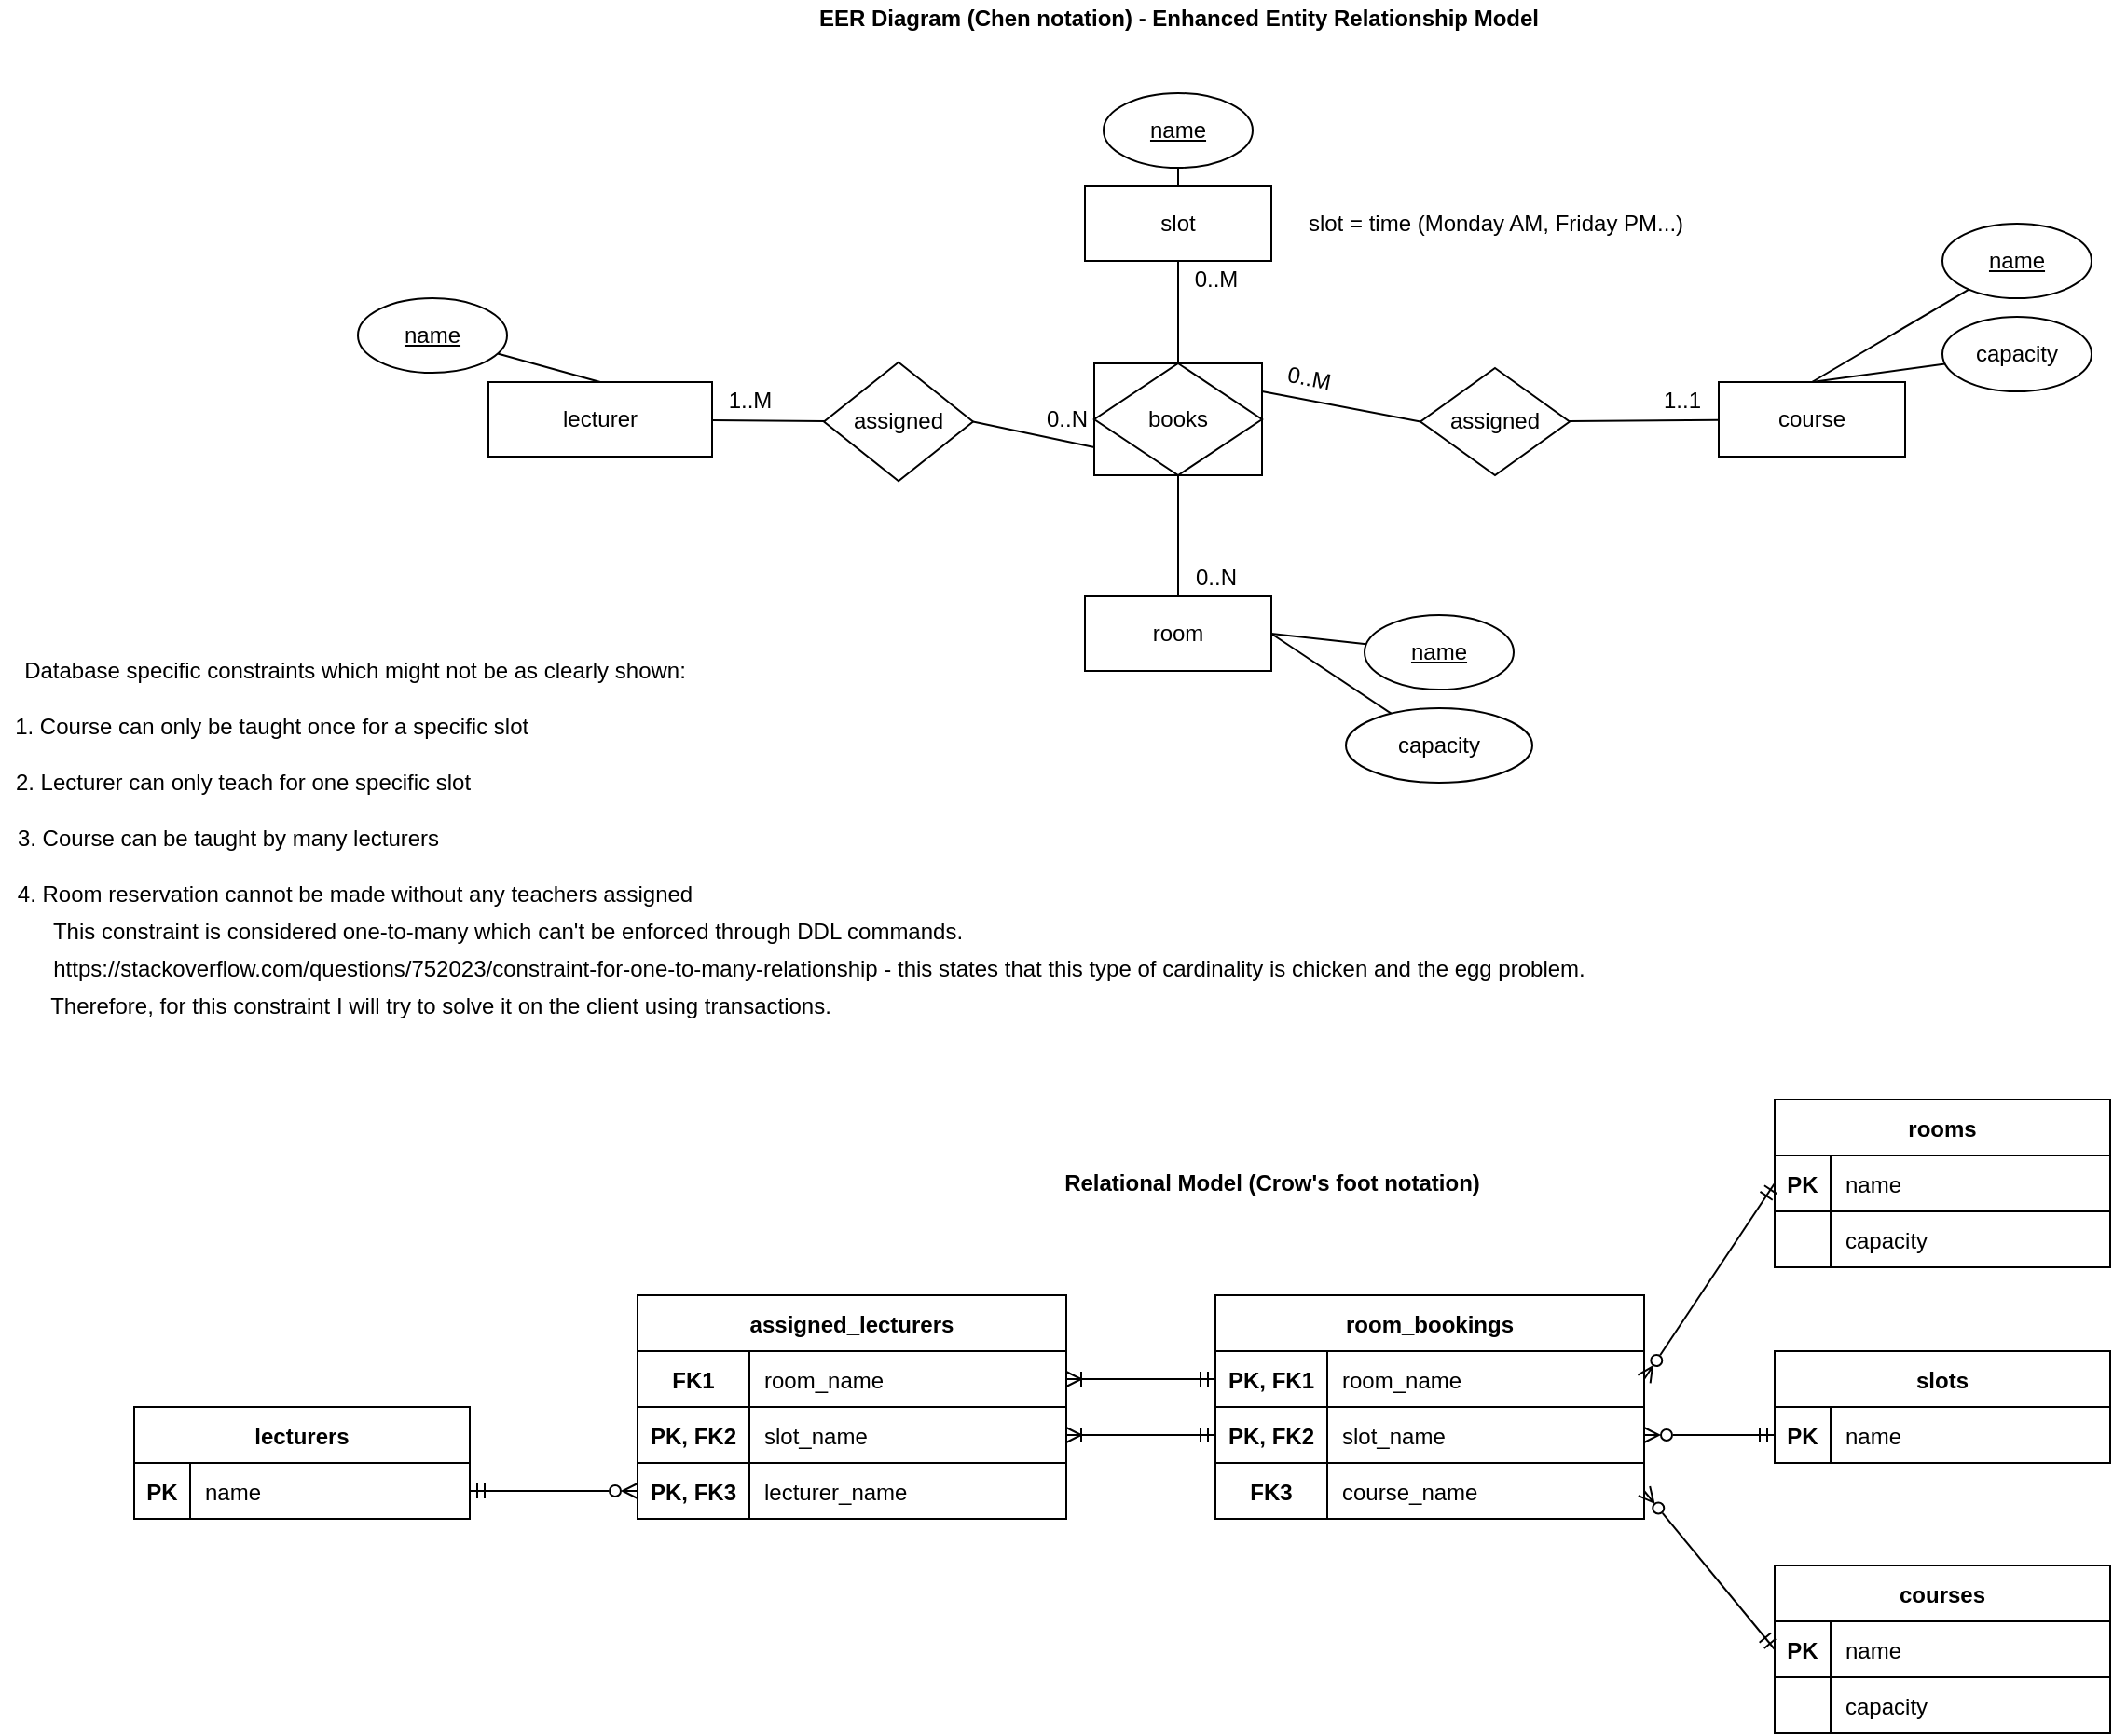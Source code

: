 <mxfile version="17.4.0" type="device"><diagram id="EXqV3clq7PbEx-QNDwqd" name="Page-1"><mxGraphModel dx="2579" dy="960" grid="1" gridSize="10" guides="1" tooltips="1" connect="1" arrows="1" fold="1" page="1" pageScale="1" pageWidth="850" pageHeight="1100" math="0" shadow="0"><root><mxCell id="0"/><mxCell id="1" parent="0"/><mxCell id="NSnM8pukA16PaApSw-32-4" value="" style="edgeStyle=none;rounded=0;orthogonalLoop=1;jettySize=auto;html=1;endArrow=none;endFill=0;exitX=0.5;exitY=0;exitDx=0;exitDy=0;" edge="1" parent="1" source="NSnM8pukA16PaApSw-32-2" target="NSnM8pukA16PaApSw-32-3"><mxGeometry relative="1" as="geometry"/></mxCell><mxCell id="NSnM8pukA16PaApSw-32-6" value="" style="edgeStyle=none;rounded=0;orthogonalLoop=1;jettySize=auto;html=1;endArrow=none;endFill=0;exitX=0.5;exitY=0;exitDx=0;exitDy=0;" edge="1" parent="1" source="NSnM8pukA16PaApSw-32-2" target="NSnM8pukA16PaApSw-32-5"><mxGeometry relative="1" as="geometry"/></mxCell><mxCell id="NSnM8pukA16PaApSw-32-135" value="" style="edgeStyle=none;rounded=0;orthogonalLoop=1;jettySize=auto;html=1;startArrow=none;startFill=0;endArrow=none;endFill=0;strokeColor=default;" edge="1" parent="1" source="NSnM8pukA16PaApSw-32-2" target="NSnM8pukA16PaApSw-32-134"><mxGeometry relative="1" as="geometry"/></mxCell><mxCell id="NSnM8pukA16PaApSw-32-2" value="course" style="whiteSpace=wrap;html=1;align=center;" vertex="1" parent="1"><mxGeometry x="400" y="245" width="100" height="40" as="geometry"/></mxCell><mxCell id="NSnM8pukA16PaApSw-32-3" value="&lt;u&gt;name&lt;/u&gt;" style="ellipse;whiteSpace=wrap;html=1;" vertex="1" parent="1"><mxGeometry x="520" y="160" width="80" height="40" as="geometry"/></mxCell><mxCell id="NSnM8pukA16PaApSw-32-5" value="capacity" style="ellipse;whiteSpace=wrap;html=1;" vertex="1" parent="1"><mxGeometry x="520" y="210" width="80" height="40" as="geometry"/></mxCell><mxCell id="NSnM8pukA16PaApSw-32-9" value="" style="edgeStyle=none;rounded=0;orthogonalLoop=1;jettySize=auto;html=1;endArrow=none;endFill=0;exitX=1;exitY=0.5;exitDx=0;exitDy=0;" edge="1" parent="1" source="NSnM8pukA16PaApSw-32-7" target="NSnM8pukA16PaApSw-32-8"><mxGeometry relative="1" as="geometry"/></mxCell><mxCell id="NSnM8pukA16PaApSw-32-11" value="" style="edgeStyle=none;rounded=0;orthogonalLoop=1;jettySize=auto;html=1;endArrow=none;endFill=0;exitX=1;exitY=0.5;exitDx=0;exitDy=0;" edge="1" parent="1" source="NSnM8pukA16PaApSw-32-7" target="NSnM8pukA16PaApSw-32-10"><mxGeometry relative="1" as="geometry"/></mxCell><mxCell id="NSnM8pukA16PaApSw-32-128" value="" style="edgeStyle=none;rounded=0;orthogonalLoop=1;jettySize=auto;html=1;startArrow=none;startFill=0;endArrow=none;endFill=0;strokeColor=default;entryX=0.5;entryY=1;entryDx=0;entryDy=0;" edge="1" parent="1" source="NSnM8pukA16PaApSw-32-7" target="NSnM8pukA16PaApSw-32-133"><mxGeometry relative="1" as="geometry"><mxPoint x="110" y="300" as="targetPoint"/></mxGeometry></mxCell><mxCell id="NSnM8pukA16PaApSw-32-7" value="room" style="rounded=0;whiteSpace=wrap;html=1;" vertex="1" parent="1"><mxGeometry x="60" y="360" width="100" height="40" as="geometry"/></mxCell><mxCell id="NSnM8pukA16PaApSw-32-8" value="&lt;u&gt;name&lt;/u&gt;" style="ellipse;whiteSpace=wrap;html=1;rounded=0;" vertex="1" parent="1"><mxGeometry x="210" y="370" width="80" height="40" as="geometry"/></mxCell><mxCell id="NSnM8pukA16PaApSw-32-10" value="capacity" style="ellipse;whiteSpace=wrap;html=1;rounded=0;" vertex="1" parent="1"><mxGeometry x="200" y="420" width="100" height="40" as="geometry"/></mxCell><mxCell id="NSnM8pukA16PaApSw-32-21" value="" style="edgeStyle=none;rounded=0;orthogonalLoop=1;jettySize=auto;html=1;endArrow=none;endFill=0;exitX=0.5;exitY=0;exitDx=0;exitDy=0;" edge="1" parent="1" source="NSnM8pukA16PaApSw-32-19" target="NSnM8pukA16PaApSw-32-20"><mxGeometry relative="1" as="geometry"/></mxCell><mxCell id="NSnM8pukA16PaApSw-32-142" value="" style="edgeStyle=none;rounded=0;orthogonalLoop=1;jettySize=auto;html=1;startArrow=none;startFill=0;endArrow=none;endFill=0;strokeColor=default;" edge="1" parent="1" source="NSnM8pukA16PaApSw-32-19" target="NSnM8pukA16PaApSw-32-141"><mxGeometry relative="1" as="geometry"/></mxCell><mxCell id="NSnM8pukA16PaApSw-32-19" value="lecturer" style="rounded=0;whiteSpace=wrap;html=1;" vertex="1" parent="1"><mxGeometry x="-260" y="245" width="120" height="40" as="geometry"/></mxCell><mxCell id="NSnM8pukA16PaApSw-32-20" value="&lt;u&gt;name&lt;/u&gt;" style="ellipse;whiteSpace=wrap;html=1;rounded=0;" vertex="1" parent="1"><mxGeometry x="-330" y="200" width="80" height="40" as="geometry"/></mxCell><mxCell id="NSnM8pukA16PaApSw-32-29" value="rooms" style="shape=table;startSize=30;container=1;collapsible=1;childLayout=tableLayout;fixedRows=1;rowLines=0;fontStyle=1;align=center;resizeLast=1;" vertex="1" parent="1"><mxGeometry x="430" y="630" width="180" height="90" as="geometry"><mxRectangle x="120" y="750" width="70" height="30" as="alternateBounds"/></mxGeometry></mxCell><mxCell id="NSnM8pukA16PaApSw-32-30" value="" style="shape=tableRow;horizontal=0;startSize=0;swimlaneHead=0;swimlaneBody=0;fillColor=none;collapsible=0;dropTarget=0;points=[[0,0.5],[1,0.5]];portConstraint=eastwest;top=0;left=0;right=0;bottom=1;" vertex="1" parent="NSnM8pukA16PaApSw-32-29"><mxGeometry y="30" width="180" height="30" as="geometry"/></mxCell><mxCell id="NSnM8pukA16PaApSw-32-31" value="PK" style="shape=partialRectangle;connectable=0;fillColor=none;top=0;left=0;bottom=0;right=0;fontStyle=1;overflow=hidden;" vertex="1" parent="NSnM8pukA16PaApSw-32-30"><mxGeometry width="30" height="30" as="geometry"><mxRectangle width="30" height="30" as="alternateBounds"/></mxGeometry></mxCell><mxCell id="NSnM8pukA16PaApSw-32-32" value="name" style="shape=partialRectangle;connectable=0;fillColor=none;top=0;left=0;bottom=0;right=0;align=left;spacingLeft=6;fontStyle=0;overflow=hidden;" vertex="1" parent="NSnM8pukA16PaApSw-32-30"><mxGeometry x="30" width="150" height="30" as="geometry"><mxRectangle width="150" height="30" as="alternateBounds"/></mxGeometry></mxCell><mxCell id="NSnM8pukA16PaApSw-32-33" value="" style="shape=tableRow;horizontal=0;startSize=0;swimlaneHead=0;swimlaneBody=0;fillColor=none;collapsible=0;dropTarget=0;points=[[0,0.5],[1,0.5]];portConstraint=eastwest;top=0;left=0;right=0;bottom=0;" vertex="1" parent="NSnM8pukA16PaApSw-32-29"><mxGeometry y="60" width="180" height="30" as="geometry"/></mxCell><mxCell id="NSnM8pukA16PaApSw-32-34" value="" style="shape=partialRectangle;connectable=0;fillColor=none;top=0;left=0;bottom=0;right=0;editable=1;overflow=hidden;" vertex="1" parent="NSnM8pukA16PaApSw-32-33"><mxGeometry width="30" height="30" as="geometry"><mxRectangle width="30" height="30" as="alternateBounds"/></mxGeometry></mxCell><mxCell id="NSnM8pukA16PaApSw-32-35" value="capacity" style="shape=partialRectangle;connectable=0;fillColor=none;top=0;left=0;bottom=0;right=0;align=left;spacingLeft=6;overflow=hidden;" vertex="1" parent="NSnM8pukA16PaApSw-32-33"><mxGeometry x="30" width="150" height="30" as="geometry"><mxRectangle width="150" height="30" as="alternateBounds"/></mxGeometry></mxCell><mxCell id="NSnM8pukA16PaApSw-32-42" value="courses" style="shape=table;startSize=30;container=1;collapsible=1;childLayout=tableLayout;fixedRows=1;rowLines=0;fontStyle=1;align=center;resizeLast=1;" vertex="1" parent="1"><mxGeometry x="430" y="880" width="180" height="90" as="geometry"><mxRectangle x="120" y="750" width="70" height="30" as="alternateBounds"/></mxGeometry></mxCell><mxCell id="NSnM8pukA16PaApSw-32-43" value="" style="shape=tableRow;horizontal=0;startSize=0;swimlaneHead=0;swimlaneBody=0;fillColor=none;collapsible=0;dropTarget=0;points=[[0,0.5],[1,0.5]];portConstraint=eastwest;top=0;left=0;right=0;bottom=1;" vertex="1" parent="NSnM8pukA16PaApSw-32-42"><mxGeometry y="30" width="180" height="30" as="geometry"/></mxCell><mxCell id="NSnM8pukA16PaApSw-32-44" value="PK" style="shape=partialRectangle;connectable=0;fillColor=none;top=0;left=0;bottom=0;right=0;fontStyle=1;overflow=hidden;" vertex="1" parent="NSnM8pukA16PaApSw-32-43"><mxGeometry width="30" height="30" as="geometry"><mxRectangle width="30" height="30" as="alternateBounds"/></mxGeometry></mxCell><mxCell id="NSnM8pukA16PaApSw-32-45" value="name" style="shape=partialRectangle;connectable=0;fillColor=none;top=0;left=0;bottom=0;right=0;align=left;spacingLeft=6;fontStyle=0;overflow=hidden;" vertex="1" parent="NSnM8pukA16PaApSw-32-43"><mxGeometry x="30" width="150" height="30" as="geometry"><mxRectangle width="150" height="30" as="alternateBounds"/></mxGeometry></mxCell><mxCell id="NSnM8pukA16PaApSw-32-46" value="" style="shape=tableRow;horizontal=0;startSize=0;swimlaneHead=0;swimlaneBody=0;fillColor=none;collapsible=0;dropTarget=0;points=[[0,0.5],[1,0.5]];portConstraint=eastwest;top=0;left=0;right=0;bottom=0;" vertex="1" parent="NSnM8pukA16PaApSw-32-42"><mxGeometry y="60" width="180" height="30" as="geometry"/></mxCell><mxCell id="NSnM8pukA16PaApSw-32-47" value="" style="shape=partialRectangle;connectable=0;fillColor=none;top=0;left=0;bottom=0;right=0;editable=1;overflow=hidden;" vertex="1" parent="NSnM8pukA16PaApSw-32-46"><mxGeometry width="30" height="30" as="geometry"><mxRectangle width="30" height="30" as="alternateBounds"/></mxGeometry></mxCell><mxCell id="NSnM8pukA16PaApSw-32-48" value="capacity" style="shape=partialRectangle;connectable=0;fillColor=none;top=0;left=0;bottom=0;right=0;align=left;spacingLeft=6;overflow=hidden;" vertex="1" parent="NSnM8pukA16PaApSw-32-46"><mxGeometry x="30" width="150" height="30" as="geometry"><mxRectangle width="150" height="30" as="alternateBounds"/></mxGeometry></mxCell><mxCell id="NSnM8pukA16PaApSw-32-157" style="edgeStyle=none;rounded=0;orthogonalLoop=1;jettySize=auto;html=1;exitX=1;exitY=0.5;exitDx=0;exitDy=0;entryX=0;entryY=0.5;entryDx=0;entryDy=0;startArrow=ERzeroToMany;startFill=0;endArrow=ERmandOne;endFill=0;strokeColor=default;" edge="1" parent="1" source="NSnM8pukA16PaApSw-32-97" target="NSnM8pukA16PaApSw-32-150"><mxGeometry relative="1" as="geometry"/></mxCell><mxCell id="NSnM8pukA16PaApSw-32-65" value="room_bookings" style="shape=table;startSize=30;container=1;collapsible=1;childLayout=tableLayout;fixedRows=1;rowLines=0;fontStyle=1;align=center;resizeLast=1;" vertex="1" parent="1"><mxGeometry x="130" y="735" width="230" height="120" as="geometry"/></mxCell><mxCell id="NSnM8pukA16PaApSw-32-66" value="" style="shape=tableRow;horizontal=0;startSize=0;swimlaneHead=0;swimlaneBody=0;fillColor=none;collapsible=0;dropTarget=0;points=[[0,0.5],[1,0.5]];portConstraint=eastwest;top=0;left=0;right=0;bottom=1;" vertex="1" parent="NSnM8pukA16PaApSw-32-65"><mxGeometry y="30" width="230" height="30" as="geometry"/></mxCell><mxCell id="NSnM8pukA16PaApSw-32-67" value="PK, FK1" style="shape=partialRectangle;connectable=0;fillColor=none;top=0;left=0;bottom=0;right=0;fontStyle=1;overflow=hidden;" vertex="1" parent="NSnM8pukA16PaApSw-32-66"><mxGeometry width="60" height="30" as="geometry"><mxRectangle width="60" height="30" as="alternateBounds"/></mxGeometry></mxCell><mxCell id="NSnM8pukA16PaApSw-32-68" value="room_name" style="shape=partialRectangle;connectable=0;fillColor=none;top=0;left=0;bottom=0;right=0;align=left;spacingLeft=6;fontStyle=0;overflow=hidden;" vertex="1" parent="NSnM8pukA16PaApSw-32-66"><mxGeometry x="60" width="170" height="30" as="geometry"><mxRectangle width="170" height="30" as="alternateBounds"/></mxGeometry></mxCell><mxCell id="NSnM8pukA16PaApSw-32-97" style="shape=tableRow;horizontal=0;startSize=0;swimlaneHead=0;swimlaneBody=0;fillColor=none;collapsible=0;dropTarget=0;points=[[0,0.5],[1,0.5]];portConstraint=eastwest;top=0;left=0;right=0;bottom=1;" vertex="1" parent="NSnM8pukA16PaApSw-32-65"><mxGeometry y="60" width="230" height="30" as="geometry"/></mxCell><mxCell id="NSnM8pukA16PaApSw-32-98" value="PK, FK2" style="shape=partialRectangle;connectable=0;fillColor=none;top=0;left=0;bottom=0;right=0;fontStyle=1;overflow=hidden;" vertex="1" parent="NSnM8pukA16PaApSw-32-97"><mxGeometry width="60" height="30" as="geometry"><mxRectangle width="60" height="30" as="alternateBounds"/></mxGeometry></mxCell><mxCell id="NSnM8pukA16PaApSw-32-99" value="slot_name" style="shape=partialRectangle;connectable=0;fillColor=none;top=0;left=0;bottom=0;right=0;align=left;spacingLeft=6;fontStyle=0;overflow=hidden;" vertex="1" parent="NSnM8pukA16PaApSw-32-97"><mxGeometry x="60" width="170" height="30" as="geometry"><mxRectangle width="170" height="30" as="alternateBounds"/></mxGeometry></mxCell><mxCell id="NSnM8pukA16PaApSw-32-119" style="shape=tableRow;horizontal=0;startSize=0;swimlaneHead=0;swimlaneBody=0;fillColor=none;collapsible=0;dropTarget=0;points=[[0,0.5],[1,0.5]];portConstraint=eastwest;top=0;left=0;right=0;bottom=1;" vertex="1" parent="NSnM8pukA16PaApSw-32-65"><mxGeometry y="90" width="230" height="30" as="geometry"/></mxCell><mxCell id="NSnM8pukA16PaApSw-32-120" value="FK3" style="shape=partialRectangle;connectable=0;fillColor=none;top=0;left=0;bottom=0;right=0;fontStyle=1;overflow=hidden;" vertex="1" parent="NSnM8pukA16PaApSw-32-119"><mxGeometry width="60" height="30" as="geometry"><mxRectangle width="60" height="30" as="alternateBounds"/></mxGeometry></mxCell><mxCell id="NSnM8pukA16PaApSw-32-121" value="course_name" style="shape=partialRectangle;connectable=0;fillColor=none;top=0;left=0;bottom=0;right=0;align=left;spacingLeft=6;fontStyle=0;overflow=hidden;" vertex="1" parent="NSnM8pukA16PaApSw-32-119"><mxGeometry x="60" width="170" height="30" as="geometry"><mxRectangle width="170" height="30" as="alternateBounds"/></mxGeometry></mxCell><mxCell id="NSnM8pukA16PaApSw-32-123" style="rounded=0;orthogonalLoop=1;jettySize=auto;html=1;exitX=0;exitY=0.5;exitDx=0;exitDy=0;startArrow=ERmandOne;startFill=0;endArrow=ERzeroToMany;endFill=0;strokeColor=default;entryX=1;entryY=0.5;entryDx=0;entryDy=0;" edge="1" parent="1" source="NSnM8pukA16PaApSw-32-30" target="NSnM8pukA16PaApSw-32-66"><mxGeometry relative="1" as="geometry"><mxPoint x="430" y="880" as="targetPoint"/></mxGeometry></mxCell><mxCell id="NSnM8pukA16PaApSw-32-126" value="" style="edgeStyle=none;rounded=0;orthogonalLoop=1;jettySize=auto;html=1;startArrow=none;startFill=0;endArrow=none;endFill=0;strokeColor=default;" edge="1" parent="1" source="NSnM8pukA16PaApSw-32-124" target="NSnM8pukA16PaApSw-32-125"><mxGeometry relative="1" as="geometry"/></mxCell><mxCell id="NSnM8pukA16PaApSw-32-129" style="edgeStyle=none;rounded=0;orthogonalLoop=1;jettySize=auto;html=1;exitX=0.5;exitY=1;exitDx=0;exitDy=0;entryX=0.5;entryY=0;entryDx=0;entryDy=0;startArrow=none;startFill=0;endArrow=none;endFill=0;strokeColor=default;" edge="1" parent="1" source="NSnM8pukA16PaApSw-32-124" target="NSnM8pukA16PaApSw-32-133"><mxGeometry relative="1" as="geometry"><mxPoint x="110" y="230" as="targetPoint"/></mxGeometry></mxCell><mxCell id="NSnM8pukA16PaApSw-32-124" value="slot" style="whiteSpace=wrap;html=1;align=center;" vertex="1" parent="1"><mxGeometry x="60" y="140" width="100" height="40" as="geometry"/></mxCell><mxCell id="NSnM8pukA16PaApSw-32-125" value="&lt;u&gt;name&lt;/u&gt;" style="ellipse;whiteSpace=wrap;html=1;" vertex="1" parent="1"><mxGeometry x="70" y="90" width="80" height="40" as="geometry"/></mxCell><mxCell id="NSnM8pukA16PaApSw-32-130" value="0..N" style="text;html=1;align=center;verticalAlign=middle;resizable=0;points=[];autosize=1;strokeColor=none;fillColor=none;" vertex="1" parent="1"><mxGeometry x="110" y="340" width="40" height="20" as="geometry"/></mxCell><mxCell id="NSnM8pukA16PaApSw-32-131" value="0..M" style="text;html=1;align=center;verticalAlign=middle;resizable=0;points=[];autosize=1;strokeColor=none;fillColor=none;" vertex="1" parent="1"><mxGeometry x="110" y="180" width="40" height="20" as="geometry"/></mxCell><mxCell id="NSnM8pukA16PaApSw-32-133" value="books" style="shape=associativeEntity;whiteSpace=wrap;html=1;align=center;" vertex="1" parent="1"><mxGeometry x="65" y="235" width="90" height="60" as="geometry"/></mxCell><mxCell id="NSnM8pukA16PaApSw-32-136" style="edgeStyle=none;rounded=0;orthogonalLoop=1;jettySize=auto;html=1;exitX=0;exitY=0.5;exitDx=0;exitDy=0;entryX=1;entryY=0.25;entryDx=0;entryDy=0;startArrow=none;startFill=0;endArrow=none;endFill=0;strokeColor=default;" edge="1" parent="1" source="NSnM8pukA16PaApSw-32-134" target="NSnM8pukA16PaApSw-32-133"><mxGeometry relative="1" as="geometry"/></mxCell><mxCell id="NSnM8pukA16PaApSw-32-134" value="assigned" style="rhombus;whiteSpace=wrap;html=1;" vertex="1" parent="1"><mxGeometry x="240" y="237.5" width="80" height="57.5" as="geometry"/></mxCell><mxCell id="NSnM8pukA16PaApSw-32-137" value="0..M" style="text;html=1;align=center;verticalAlign=middle;resizable=0;points=[];autosize=1;strokeColor=none;fillColor=none;rotation=11;" vertex="1" parent="1"><mxGeometry x="160" y="232.5" width="40" height="20" as="geometry"/></mxCell><mxCell id="NSnM8pukA16PaApSw-32-138" value="1..1" style="text;html=1;align=center;verticalAlign=middle;resizable=0;points=[];autosize=1;strokeColor=none;fillColor=none;" vertex="1" parent="1"><mxGeometry x="360" y="245" width="40" height="20" as="geometry"/></mxCell><mxCell id="NSnM8pukA16PaApSw-32-143" style="edgeStyle=none;rounded=0;orthogonalLoop=1;jettySize=auto;html=1;exitX=1;exitY=0.5;exitDx=0;exitDy=0;entryX=0;entryY=0.75;entryDx=0;entryDy=0;startArrow=none;startFill=0;endArrow=none;endFill=0;strokeColor=default;" edge="1" parent="1" source="NSnM8pukA16PaApSw-32-141" target="NSnM8pukA16PaApSw-32-133"><mxGeometry relative="1" as="geometry"/></mxCell><mxCell id="NSnM8pukA16PaApSw-32-141" value="assigned" style="rhombus;whiteSpace=wrap;html=1;rounded=0;" vertex="1" parent="1"><mxGeometry x="-80" y="234.38" width="80" height="63.75" as="geometry"/></mxCell><mxCell id="NSnM8pukA16PaApSw-32-144" value="0..N" style="text;html=1;align=center;verticalAlign=middle;resizable=0;points=[];autosize=1;strokeColor=none;fillColor=none;" vertex="1" parent="1"><mxGeometry x="30" y="255" width="40" height="20" as="geometry"/></mxCell><mxCell id="NSnM8pukA16PaApSw-32-146" value="1..M" style="text;html=1;align=center;verticalAlign=middle;resizable=0;points=[];autosize=1;strokeColor=none;fillColor=none;" vertex="1" parent="1"><mxGeometry x="-140" y="245" width="40" height="20" as="geometry"/></mxCell><mxCell id="NSnM8pukA16PaApSw-32-147" value="&lt;b&gt;EER Diagram (Chen notation) - Enhanced&amp;nbsp;Entity Relationship Model&lt;/b&gt;" style="text;html=1;align=center;verticalAlign=middle;resizable=0;points=[];autosize=1;strokeColor=none;fillColor=none;" vertex="1" parent="1"><mxGeometry x="-90" y="40" width="400" height="20" as="geometry"/></mxCell><mxCell id="NSnM8pukA16PaApSw-32-148" value="&lt;b&gt;Relational Model (Crow's foot notation)&lt;/b&gt;" style="text;html=1;align=center;verticalAlign=middle;resizable=0;points=[];autosize=1;strokeColor=none;fillColor=none;" vertex="1" parent="1"><mxGeometry x="40" y="665" width="240" height="20" as="geometry"/></mxCell><mxCell id="NSnM8pukA16PaApSw-32-149" value="slots" style="shape=table;startSize=30;container=1;collapsible=1;childLayout=tableLayout;fixedRows=1;rowLines=0;fontStyle=1;align=center;resizeLast=1;" vertex="1" parent="1"><mxGeometry x="430" y="765" width="180" height="60" as="geometry"><mxRectangle x="120" y="750" width="70" height="30" as="alternateBounds"/></mxGeometry></mxCell><mxCell id="NSnM8pukA16PaApSw-32-150" value="" style="shape=tableRow;horizontal=0;startSize=0;swimlaneHead=0;swimlaneBody=0;fillColor=none;collapsible=0;dropTarget=0;points=[[0,0.5],[1,0.5]];portConstraint=eastwest;top=0;left=0;right=0;bottom=1;" vertex="1" parent="NSnM8pukA16PaApSw-32-149"><mxGeometry y="30" width="180" height="30" as="geometry"/></mxCell><mxCell id="NSnM8pukA16PaApSw-32-151" value="PK" style="shape=partialRectangle;connectable=0;fillColor=none;top=0;left=0;bottom=0;right=0;fontStyle=1;overflow=hidden;" vertex="1" parent="NSnM8pukA16PaApSw-32-150"><mxGeometry width="30" height="30" as="geometry"><mxRectangle width="30" height="30" as="alternateBounds"/></mxGeometry></mxCell><mxCell id="NSnM8pukA16PaApSw-32-152" value="name" style="shape=partialRectangle;connectable=0;fillColor=none;top=0;left=0;bottom=0;right=0;align=left;spacingLeft=6;fontStyle=0;overflow=hidden;" vertex="1" parent="NSnM8pukA16PaApSw-32-150"><mxGeometry x="30" width="150" height="30" as="geometry"><mxRectangle width="150" height="30" as="alternateBounds"/></mxGeometry></mxCell><mxCell id="NSnM8pukA16PaApSw-32-158" style="edgeStyle=none;rounded=0;orthogonalLoop=1;jettySize=auto;html=1;exitX=0;exitY=0.5;exitDx=0;exitDy=0;startArrow=ERmandOne;startFill=0;endArrow=ERzeroToMany;endFill=0;strokeColor=default;entryX=1;entryY=0.5;entryDx=0;entryDy=0;" edge="1" parent="1" source="NSnM8pukA16PaApSw-32-43" target="NSnM8pukA16PaApSw-32-119"><mxGeometry relative="1" as="geometry"><mxPoint x="360" y="795" as="targetPoint"/></mxGeometry></mxCell><mxCell id="NSnM8pukA16PaApSw-32-159" value="1. Course can only be taught once for a specific slot&amp;nbsp;" style="text;html=1;align=center;verticalAlign=middle;resizable=0;points=[];autosize=1;strokeColor=none;fillColor=none;" vertex="1" parent="1"><mxGeometry x="-520" y="420" width="290" height="20" as="geometry"/></mxCell><mxCell id="NSnM8pukA16PaApSw-32-160" value="lecturers" style="shape=table;startSize=30;container=1;collapsible=1;childLayout=tableLayout;fixedRows=1;rowLines=0;fontStyle=1;align=center;resizeLast=1;" vertex="1" parent="1"><mxGeometry x="-450" y="795" width="180" height="60" as="geometry"><mxRectangle x="120" y="750" width="70" height="30" as="alternateBounds"/></mxGeometry></mxCell><mxCell id="NSnM8pukA16PaApSw-32-161" value="" style="shape=tableRow;horizontal=0;startSize=0;swimlaneHead=0;swimlaneBody=0;fillColor=none;collapsible=0;dropTarget=0;points=[[0,0.5],[1,0.5]];portConstraint=eastwest;top=0;left=0;right=0;bottom=1;" vertex="1" parent="NSnM8pukA16PaApSw-32-160"><mxGeometry y="30" width="180" height="30" as="geometry"/></mxCell><mxCell id="NSnM8pukA16PaApSw-32-162" value="PK" style="shape=partialRectangle;connectable=0;fillColor=none;top=0;left=0;bottom=0;right=0;fontStyle=1;overflow=hidden;" vertex="1" parent="NSnM8pukA16PaApSw-32-161"><mxGeometry width="30" height="30" as="geometry"><mxRectangle width="30" height="30" as="alternateBounds"/></mxGeometry></mxCell><mxCell id="NSnM8pukA16PaApSw-32-163" value="name" style="shape=partialRectangle;connectable=0;fillColor=none;top=0;left=0;bottom=0;right=0;align=left;spacingLeft=6;fontStyle=0;overflow=hidden;" vertex="1" parent="NSnM8pukA16PaApSw-32-161"><mxGeometry x="30" width="150" height="30" as="geometry"><mxRectangle width="150" height="30" as="alternateBounds"/></mxGeometry></mxCell><mxCell id="NSnM8pukA16PaApSw-32-164" value="4. Room reservation cannot be made without any teachers assigned" style="text;html=1;align=center;verticalAlign=middle;resizable=0;points=[];autosize=1;strokeColor=none;fillColor=none;" vertex="1" parent="1"><mxGeometry x="-522" y="510" width="380" height="20" as="geometry"/></mxCell><mxCell id="NSnM8pukA16PaApSw-32-166" value="assigned_lecturers" style="shape=table;startSize=30;container=1;collapsible=1;childLayout=tableLayout;fixedRows=1;rowLines=0;fontStyle=1;align=center;resizeLast=1;" vertex="1" parent="1"><mxGeometry x="-180" y="735" width="230" height="120" as="geometry"/></mxCell><mxCell id="NSnM8pukA16PaApSw-32-167" value="" style="shape=tableRow;horizontal=0;startSize=0;swimlaneHead=0;swimlaneBody=0;fillColor=none;collapsible=0;dropTarget=0;points=[[0,0.5],[1,0.5]];portConstraint=eastwest;top=0;left=0;right=0;bottom=1;" vertex="1" parent="NSnM8pukA16PaApSw-32-166"><mxGeometry y="30" width="230" height="30" as="geometry"/></mxCell><mxCell id="NSnM8pukA16PaApSw-32-168" value="FK1" style="shape=partialRectangle;connectable=0;fillColor=none;top=0;left=0;bottom=0;right=0;fontStyle=1;overflow=hidden;" vertex="1" parent="NSnM8pukA16PaApSw-32-167"><mxGeometry width="60" height="30" as="geometry"><mxRectangle width="60" height="30" as="alternateBounds"/></mxGeometry></mxCell><mxCell id="NSnM8pukA16PaApSw-32-169" value="room_name" style="shape=partialRectangle;connectable=0;fillColor=none;top=0;left=0;bottom=0;right=0;align=left;spacingLeft=6;fontStyle=0;overflow=hidden;" vertex="1" parent="NSnM8pukA16PaApSw-32-167"><mxGeometry x="60" width="170" height="30" as="geometry"><mxRectangle width="170" height="30" as="alternateBounds"/></mxGeometry></mxCell><mxCell id="NSnM8pukA16PaApSw-32-170" style="shape=tableRow;horizontal=0;startSize=0;swimlaneHead=0;swimlaneBody=0;fillColor=none;collapsible=0;dropTarget=0;points=[[0,0.5],[1,0.5]];portConstraint=eastwest;top=0;left=0;right=0;bottom=1;" vertex="1" parent="NSnM8pukA16PaApSw-32-166"><mxGeometry y="60" width="230" height="30" as="geometry"/></mxCell><mxCell id="NSnM8pukA16PaApSw-32-171" value="PK, FK2" style="shape=partialRectangle;connectable=0;fillColor=none;top=0;left=0;bottom=0;right=0;fontStyle=1;overflow=hidden;" vertex="1" parent="NSnM8pukA16PaApSw-32-170"><mxGeometry width="60" height="30" as="geometry"><mxRectangle width="60" height="30" as="alternateBounds"/></mxGeometry></mxCell><mxCell id="NSnM8pukA16PaApSw-32-172" value="slot_name" style="shape=partialRectangle;connectable=0;fillColor=none;top=0;left=0;bottom=0;right=0;align=left;spacingLeft=6;fontStyle=0;overflow=hidden;" vertex="1" parent="NSnM8pukA16PaApSw-32-170"><mxGeometry x="60" width="170" height="30" as="geometry"><mxRectangle width="170" height="30" as="alternateBounds"/></mxGeometry></mxCell><mxCell id="NSnM8pukA16PaApSw-32-173" style="shape=tableRow;horizontal=0;startSize=0;swimlaneHead=0;swimlaneBody=0;fillColor=none;collapsible=0;dropTarget=0;points=[[0,0.5],[1,0.5]];portConstraint=eastwest;top=0;left=0;right=0;bottom=1;" vertex="1" parent="NSnM8pukA16PaApSw-32-166"><mxGeometry y="90" width="230" height="30" as="geometry"/></mxCell><mxCell id="NSnM8pukA16PaApSw-32-174" value="PK, FK3" style="shape=partialRectangle;connectable=0;fillColor=none;top=0;left=0;bottom=0;right=0;fontStyle=1;overflow=hidden;" vertex="1" parent="NSnM8pukA16PaApSw-32-173"><mxGeometry width="60" height="30" as="geometry"><mxRectangle width="60" height="30" as="alternateBounds"/></mxGeometry></mxCell><mxCell id="NSnM8pukA16PaApSw-32-175" value="lecturer_name" style="shape=partialRectangle;connectable=0;fillColor=none;top=0;left=0;bottom=0;right=0;align=left;spacingLeft=6;fontStyle=0;overflow=hidden;" vertex="1" parent="NSnM8pukA16PaApSw-32-173"><mxGeometry x="60" width="170" height="30" as="geometry"><mxRectangle width="170" height="30" as="alternateBounds"/></mxGeometry></mxCell><mxCell id="NSnM8pukA16PaApSw-32-176" style="edgeStyle=none;rounded=0;orthogonalLoop=1;jettySize=auto;html=1;exitX=0;exitY=0.5;exitDx=0;exitDy=0;entryX=1;entryY=0.5;entryDx=0;entryDy=0;startArrow=ERzeroToMany;startFill=0;endArrow=ERmandOne;endFill=0;strokeColor=default;" edge="1" parent="1" source="NSnM8pukA16PaApSw-32-173" target="NSnM8pukA16PaApSw-32-161"><mxGeometry relative="1" as="geometry"/></mxCell><mxCell id="NSnM8pukA16PaApSw-32-177" style="edgeStyle=none;rounded=0;orthogonalLoop=1;jettySize=auto;html=1;exitX=0;exitY=0.5;exitDx=0;exitDy=0;entryX=1;entryY=0.5;entryDx=0;entryDy=0;startArrow=ERmandOne;startFill=0;endArrow=ERoneToMany;endFill=0;strokeColor=default;" edge="1" parent="1" source="NSnM8pukA16PaApSw-32-66" target="NSnM8pukA16PaApSw-32-167"><mxGeometry relative="1" as="geometry"/></mxCell><mxCell id="NSnM8pukA16PaApSw-32-178" style="edgeStyle=none;rounded=0;orthogonalLoop=1;jettySize=auto;html=1;exitX=0;exitY=0.5;exitDx=0;exitDy=0;entryX=1;entryY=0.5;entryDx=0;entryDy=0;startArrow=ERmandOne;startFill=0;endArrow=ERoneToMany;endFill=0;strokeColor=default;" edge="1" parent="1" source="NSnM8pukA16PaApSw-32-97" target="NSnM8pukA16PaApSw-32-170"><mxGeometry relative="1" as="geometry"/></mxCell><mxCell id="NSnM8pukA16PaApSw-32-179" value="2. Lecturer can only teach for one specific slot" style="text;html=1;align=center;verticalAlign=middle;resizable=0;points=[];autosize=1;strokeColor=none;fillColor=none;" vertex="1" parent="1"><mxGeometry x="-522" y="450" width="260" height="20" as="geometry"/></mxCell><mxCell id="NSnM8pukA16PaApSw-32-180" value="slot = time (Monday AM, Friday PM...)" style="text;html=1;align=center;verticalAlign=middle;resizable=0;points=[];autosize=1;strokeColor=none;fillColor=none;" vertex="1" parent="1"><mxGeometry x="170" y="150" width="220" height="20" as="geometry"/></mxCell><mxCell id="NSnM8pukA16PaApSw-32-181" value="Therefore, for this constraint I will try to solve it on the client using transactions." style="text;html=1;align=center;verticalAlign=middle;resizable=0;points=[];autosize=1;strokeColor=none;fillColor=none;" vertex="1" parent="1"><mxGeometry x="-501" y="570" width="430" height="20" as="geometry"/></mxCell><mxCell id="NSnM8pukA16PaApSw-32-182" value="Database specific constraints which might not be as clearly shown:" style="text;html=1;align=center;verticalAlign=middle;resizable=0;points=[];autosize=1;strokeColor=none;fillColor=none;" vertex="1" parent="1"><mxGeometry x="-517" y="390" width="370" height="20" as="geometry"/></mxCell><mxCell id="NSnM8pukA16PaApSw-32-184" value="This constraint is considered one-to-many which can't be enforced through DDL commands." style="text;html=1;align=center;verticalAlign=middle;resizable=0;points=[];autosize=1;strokeColor=none;fillColor=none;" vertex="1" parent="1"><mxGeometry x="-500" y="530" width="500" height="20" as="geometry"/></mxCell><mxCell id="NSnM8pukA16PaApSw-32-185" value="https://stackoverflow.com/questions/752023/constraint-for-one-to-many-relationship - this states that this type of cardinality is chicken and the egg problem." style="text;html=1;align=center;verticalAlign=middle;resizable=0;points=[];autosize=1;strokeColor=none;fillColor=none;" vertex="1" parent="1"><mxGeometry x="-503" y="550" width="840" height="20" as="geometry"/></mxCell><mxCell id="NSnM8pukA16PaApSw-32-186" value="3. Course can be taught by many lecturers" style="text;html=1;align=center;verticalAlign=middle;resizable=0;points=[];autosize=1;strokeColor=none;fillColor=none;" vertex="1" parent="1"><mxGeometry x="-520" y="480" width="240" height="20" as="geometry"/></mxCell></root></mxGraphModel></diagram></mxfile>
